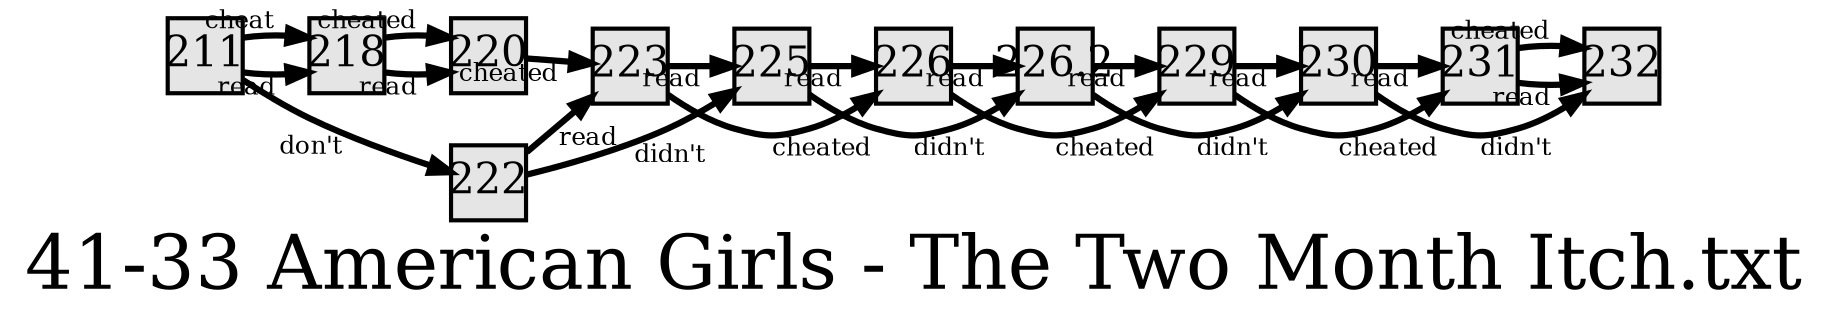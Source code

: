 digraph g{
  graph [ label="41-33 American Girls - The Two Month Itch.txt" rankdir=LR, ordering=out, fontsize=36, nodesep="0.35", ranksep="0.45"];
  node  [shape=rect, penwidth=2, fontsize=20, style=filled, fillcolor=grey90, margin="0,0", labelfloat=true, regular=true, fixedsize=true];
  edge  [labelfloat=true, penwidth=3, fontsize=12];
  
  
  
  
  
  
  
  
  211;
  218;
  220;
  222;
  223;
  225;
  226;
  226.2;
  229;
  230;
  231;
  232;
  
  
  
  211 -> 218	[ xlabel="read" ];
  218 -> 220	[ xlabel="read" ];
  222 -> 223	[ xlabel="read" ];
  223 -> 225	[ xlabel="read" ];
  225 -> 226	[ xlabel="read" ];
  226 -> 226.2	[ xlabel="read" ];
  226.2 -> 229	[ xlabel="read" ];
  229 -> 230	[ xlabel="read" ];
  230 -> 231	[ xlabel="read" ];
  231 -> 232	[ xlabel="read" ];
  
  
  
  211 -> 218	[ xlabel="cheat" ];
  218 -> 220	[ xlabel="cheated" ];
  220 -> 223	[ xlabel="cheated" ];
  223 -> 226	[ xlabel="cheated" ];
  226 -> 229	[ xlabel="cheated" ];
  229 -> 231	[ xlabel="cheated" ];
  231 -> 232	[ xlabel="cheated" ];
  
  
  
  211 -> 222	[ xlabel="don't" ];
  222 -> 225	[ xlabel="didn't" ];
  225 -> 226.2	[ xlabel="didn't" ];
  226.2 -> 230	[ xlabel="didn't" ];
  230 -> 232	[ xlabel="didn't" ];
}

